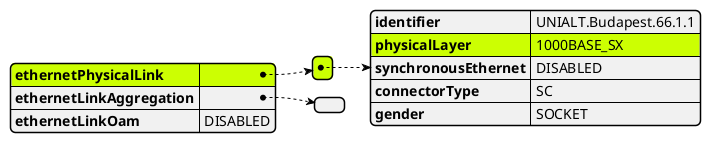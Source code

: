 @startjson
#highlight "ethernetPhysicalLink" 
#highlight "ethernetPhysicalLink" / "0"
#highlight "ethernetPhysicalLink" / "0" / "physicalLayer"

{
  "ethernetPhysicalLink": [
    {
      "identifier": "UNIALT.Budapest.66.1.1",
      "physicalLayer": "1000BASE_SX",
      "synchronousEthernet": "DISABLED",
      "connectorType": "SC",
      "gender": "SOCKET"
    }
  ],
  "ethernetLinkAggregation": [],
  "ethernetLinkOam": "DISABLED"
}
@endjson